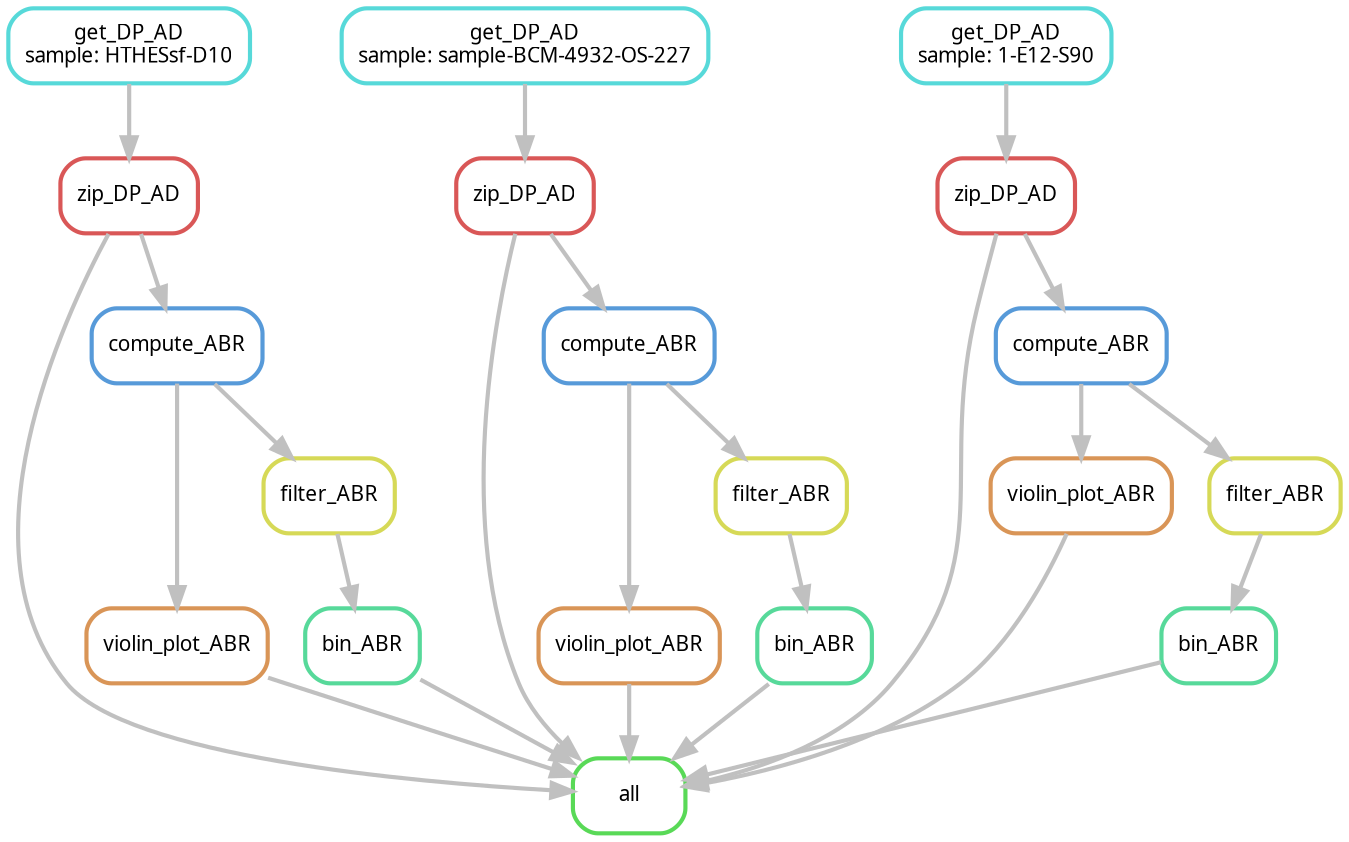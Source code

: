 digraph snakemake_dag {
    graph[bgcolor=white, margin=0];
    node[shape=box, style=rounded, fontname=sans,                 fontsize=10, penwidth=2];
    edge[penwidth=2, color=grey];
	0[label = "all", color = "0.33 0.6 0.85", style="rounded"];
	1[label = "zip_DP_AD", color = "0.00 0.6 0.85", style="rounded"];
	2[label = "get_DP_AD\nsample: HTHESsf-D10", color = "0.50 0.6 0.85", style="rounded"];
	3[label = "zip_DP_AD", color = "0.00 0.6 0.85", style="rounded"];
	4[label = "get_DP_AD\nsample: sample-BCM-4932-OS-227", color = "0.50 0.6 0.85", style="rounded"];
	5[label = "zip_DP_AD", color = "0.00 0.6 0.85", style="rounded"];
	6[label = "get_DP_AD\nsample: 1-E12-S90", color = "0.50 0.6 0.85", style="rounded"];
	7[label = "violin_plot_ABR", color = "0.08 0.6 0.85", style="rounded"];
	8[label = "compute_ABR", color = "0.58 0.6 0.85", style="rounded"];
	9[label = "violin_plot_ABR", color = "0.08 0.6 0.85", style="rounded"];
	10[label = "compute_ABR", color = "0.58 0.6 0.85", style="rounded"];
	11[label = "violin_plot_ABR", color = "0.08 0.6 0.85", style="rounded"];
	12[label = "compute_ABR", color = "0.58 0.6 0.85", style="rounded"];
	13[label = "bin_ABR", color = "0.42 0.6 0.85", style="rounded"];
	14[label = "filter_ABR", color = "0.17 0.6 0.85", style="rounded"];
	15[label = "bin_ABR", color = "0.42 0.6 0.85", style="rounded"];
	16[label = "filter_ABR", color = "0.17 0.6 0.85", style="rounded"];
	17[label = "bin_ABR", color = "0.42 0.6 0.85", style="rounded"];
	18[label = "filter_ABR", color = "0.17 0.6 0.85", style="rounded"];
	1 -> 0
	3 -> 0
	5 -> 0
	7 -> 0
	9 -> 0
	11 -> 0
	13 -> 0
	15 -> 0
	17 -> 0
	2 -> 1
	4 -> 3
	6 -> 5
	8 -> 7
	1 -> 8
	10 -> 9
	3 -> 10
	12 -> 11
	5 -> 12
	14 -> 13
	8 -> 14
	16 -> 15
	10 -> 16
	18 -> 17
	12 -> 18
}            

